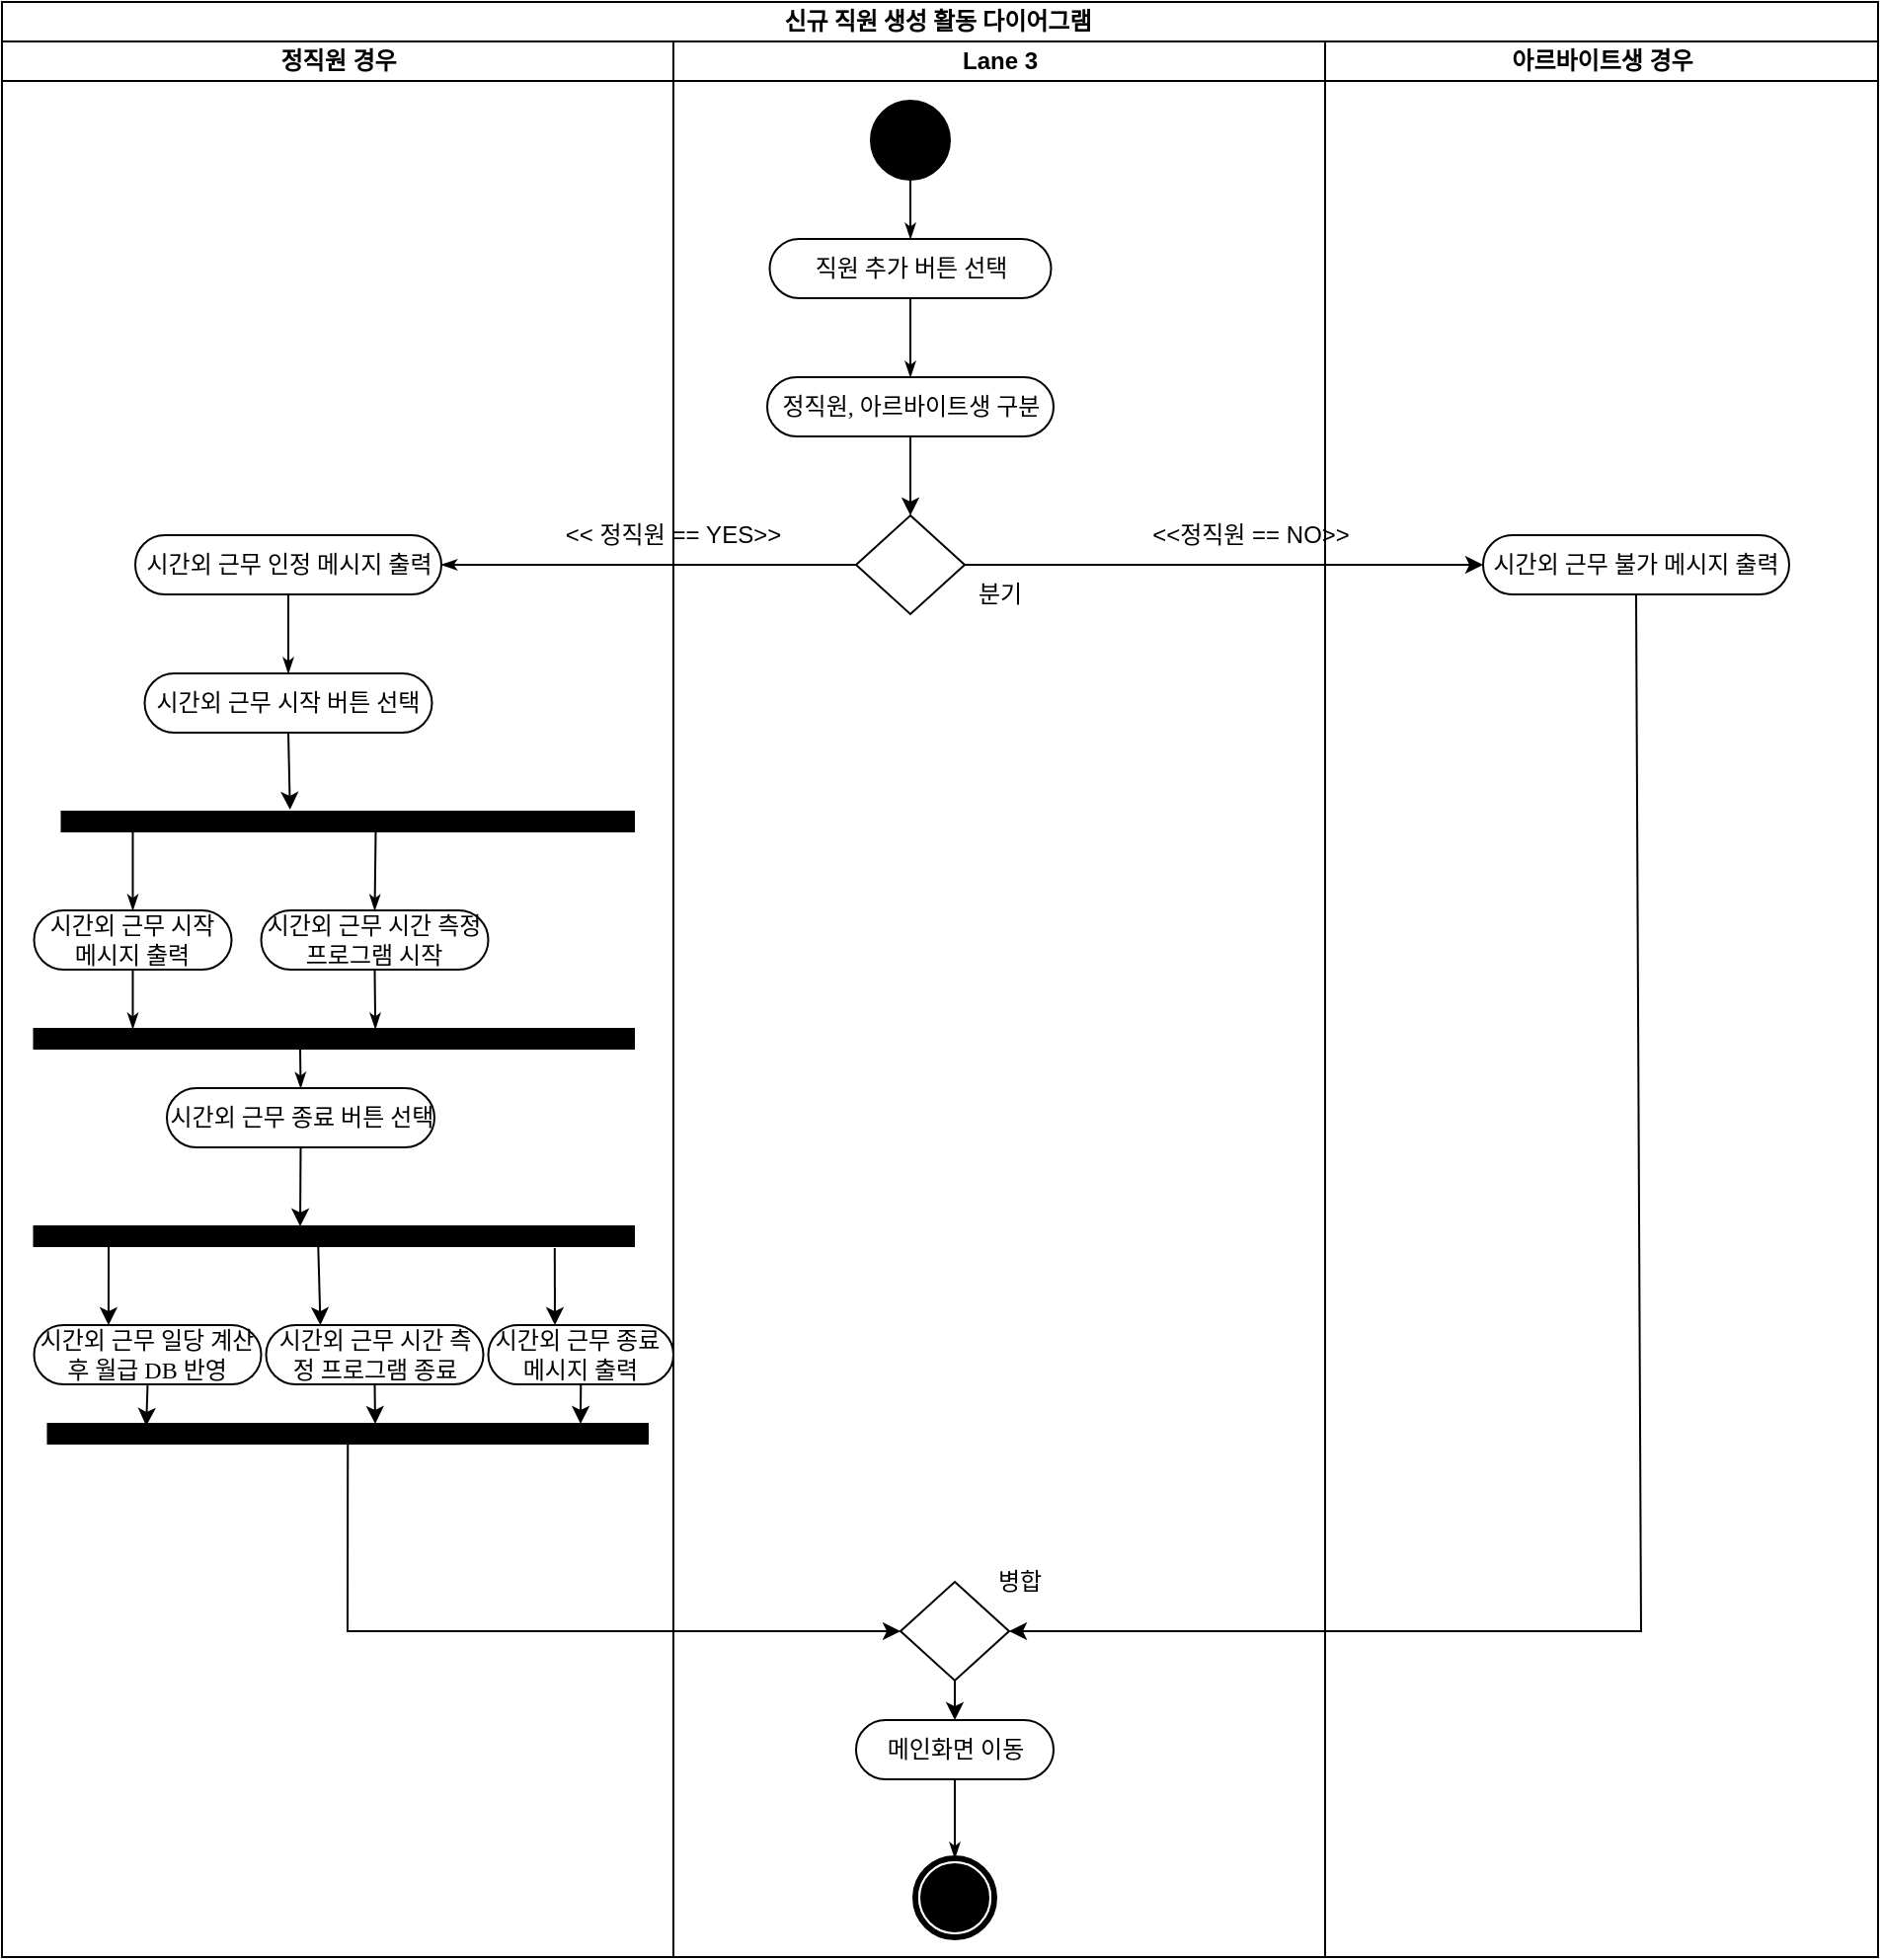 <mxfile version="19.0.0" type="device"><diagram name="Page-1" id="0783ab3e-0a74-02c8-0abd-f7b4e66b4bec"><mxGraphModel dx="1139" dy="738" grid="1" gridSize="10" guides="1" tooltips="1" connect="1" arrows="1" fold="1" page="1" pageScale="1" pageWidth="850" pageHeight="1100" background="none" math="0" shadow="0"><root><mxCell id="0"/><mxCell id="1" parent="0"/><mxCell id="1c1d494c118603dd-1" value="신규 직원 생성 활동 다이어그램&amp;nbsp;" style="swimlane;html=1;childLayout=stackLayout;startSize=20;rounded=0;shadow=0;comic=0;labelBackgroundColor=none;strokeWidth=1;fontFamily=Verdana;fontSize=12;align=center;" parent="1" vertex="1"><mxGeometry x="40" y="20" width="950" height="990" as="geometry"/></mxCell><mxCell id="1c1d494c118603dd-3" value="정직원 경우" style="swimlane;html=1;startSize=20;" parent="1c1d494c118603dd-1" vertex="1"><mxGeometry y="20" width="340" height="970" as="geometry"/></mxCell><mxCell id="1c1d494c118603dd-11" value="시간외 근무 시간 측정&lt;br&gt;프로그램 시작" style="rounded=1;whiteSpace=wrap;html=1;shadow=0;comic=0;labelBackgroundColor=none;strokeWidth=1;fontFamily=Verdana;fontSize=12;align=center;arcSize=50;" parent="1c1d494c118603dd-3" vertex="1"><mxGeometry x="131.25" y="440" width="115" height="30" as="geometry"/></mxCell><mxCell id="1c1d494c118603dd-39" style="edgeStyle=none;rounded=0;html=1;labelBackgroundColor=none;startArrow=none;startFill=0;startSize=5;endArrow=classicThin;endFill=1;endSize=5;jettySize=auto;orthogonalLoop=1;strokeWidth=1;fontFamily=Verdana;fontSize=12;exitX=0.5;exitY=1;exitDx=0;exitDy=0;entryX=0.5;entryY=0;entryDx=0;entryDy=0;" parent="1c1d494c118603dd-3" source="S9BFt_Z2JzMxMcOIXvKN-7" target="S9BFt_Z2JzMxMcOIXvKN-58" edge="1"><mxGeometry relative="1" as="geometry"><mxPoint x="140" y="320" as="targetPoint"/></mxGeometry></mxCell><mxCell id="1c1d494c118603dd-12" value="" style="whiteSpace=wrap;html=1;rounded=0;shadow=0;comic=0;labelBackgroundColor=none;strokeWidth=1;fillColor=#000000;fontFamily=Verdana;fontSize=12;align=center;rotation=0;" parent="1c1d494c118603dd-3" vertex="1"><mxGeometry x="30.25" y="390" width="289.75" height="10" as="geometry"/></mxCell><mxCell id="1c1d494c118603dd-41" style="edgeStyle=none;rounded=0;html=1;labelBackgroundColor=none;startArrow=none;startFill=0;startSize=5;endArrow=classicThin;endFill=1;endSize=5;jettySize=auto;orthogonalLoop=1;strokeWidth=1;fontFamily=Verdana;fontSize=12;" parent="1c1d494c118603dd-3" edge="1"><mxGeometry relative="1" as="geometry"><mxPoint x="151" y="510" as="sourcePoint"/><mxPoint x="151.25" y="530" as="targetPoint"/></mxGeometry></mxCell><mxCell id="S9BFt_Z2JzMxMcOIXvKN-3" value="&amp;lt;&amp;lt; 정직원 == YES&amp;gt;&amp;gt;" style="text;html=1;strokeColor=none;fillColor=none;align=center;verticalAlign=middle;whiteSpace=wrap;rounded=0;" vertex="1" parent="1c1d494c118603dd-3"><mxGeometry x="270" y="240" width="140" height="20" as="geometry"/></mxCell><mxCell id="S9BFt_Z2JzMxMcOIXvKN-7" value="시간외 근무 인정 메시지 출력" style="rounded=1;whiteSpace=wrap;html=1;shadow=0;comic=0;labelBackgroundColor=none;strokeWidth=1;fontFamily=Verdana;fontSize=12;align=center;arcSize=50;" vertex="1" parent="1c1d494c118603dd-3"><mxGeometry x="67.5" y="250" width="155" height="30" as="geometry"/></mxCell><mxCell id="S9BFt_Z2JzMxMcOIXvKN-38" value="시간외 근무 시작&lt;br&gt;메시지 출력" style="rounded=1;whiteSpace=wrap;html=1;shadow=0;comic=0;labelBackgroundColor=none;strokeWidth=1;fontFamily=Verdana;fontSize=12;align=center;arcSize=50;" vertex="1" parent="1c1d494c118603dd-3"><mxGeometry x="16.25" y="440" width="100" height="30" as="geometry"/></mxCell><mxCell id="S9BFt_Z2JzMxMcOIXvKN-39" style="edgeStyle=none;rounded=0;html=1;labelBackgroundColor=none;startArrow=none;startFill=0;startSize=5;endArrow=classicThin;endFill=1;endSize=5;jettySize=auto;orthogonalLoop=1;strokeWidth=1;fontFamily=Verdana;fontSize=12;entryX=0.5;entryY=0;entryDx=0;entryDy=0;" edge="1" parent="1c1d494c118603dd-3" target="S9BFt_Z2JzMxMcOIXvKN-38"><mxGeometry relative="1" as="geometry"><mxPoint x="66.25" y="400" as="sourcePoint"/><mxPoint x="156.607" y="670" as="targetPoint"/></mxGeometry></mxCell><mxCell id="S9BFt_Z2JzMxMcOIXvKN-40" style="edgeStyle=none;rounded=0;html=1;labelBackgroundColor=none;startArrow=none;startFill=0;startSize=5;endArrow=classicThin;endFill=1;endSize=5;jettySize=auto;orthogonalLoop=1;strokeWidth=1;fontFamily=Verdana;fontSize=12;entryX=0.5;entryY=0;entryDx=0;entryDy=0;" edge="1" parent="1c1d494c118603dd-3" target="1c1d494c118603dd-11"><mxGeometry relative="1" as="geometry"><mxPoint x="189.25" y="400" as="sourcePoint"/><mxPoint x="162.25" y="440" as="targetPoint"/></mxGeometry></mxCell><mxCell id="S9BFt_Z2JzMxMcOIXvKN-41" value="" style="whiteSpace=wrap;html=1;rounded=0;shadow=0;comic=0;labelBackgroundColor=none;strokeWidth=1;fillColor=#000000;fontFamily=Verdana;fontSize=12;align=center;rotation=0;" vertex="1" parent="1c1d494c118603dd-3"><mxGeometry x="16.25" y="500" width="303.75" height="10" as="geometry"/></mxCell><mxCell id="S9BFt_Z2JzMxMcOIXvKN-42" style="edgeStyle=none;rounded=0;html=1;labelBackgroundColor=none;startArrow=none;startFill=0;startSize=5;endArrow=classicThin;endFill=1;endSize=5;jettySize=auto;orthogonalLoop=1;strokeWidth=1;fontFamily=Verdana;fontSize=12;exitX=0.5;exitY=1;exitDx=0;exitDy=0;" edge="1" parent="1c1d494c118603dd-3" source="S9BFt_Z2JzMxMcOIXvKN-38"><mxGeometry relative="1" as="geometry"><mxPoint x="170.893" y="630" as="sourcePoint"/><mxPoint x="66.25" y="500" as="targetPoint"/></mxGeometry></mxCell><mxCell id="S9BFt_Z2JzMxMcOIXvKN-43" style="edgeStyle=none;rounded=0;html=1;labelBackgroundColor=none;startArrow=none;startFill=0;startSize=5;endArrow=classicThin;endFill=1;endSize=5;jettySize=auto;orthogonalLoop=1;strokeWidth=1;fontFamily=Verdana;fontSize=12;exitX=0.5;exitY=1;exitDx=0;exitDy=0;entryX=0.569;entryY=0;entryDx=0;entryDy=0;entryPerimeter=0;" edge="1" parent="1c1d494c118603dd-3" source="1c1d494c118603dd-11" target="S9BFt_Z2JzMxMcOIXvKN-41"><mxGeometry relative="1" as="geometry"><mxPoint x="76.25" y="480" as="sourcePoint"/><mxPoint x="189.25" y="495" as="targetPoint"/></mxGeometry></mxCell><mxCell id="S9BFt_Z2JzMxMcOIXvKN-46" value="" style="whiteSpace=wrap;html=1;rounded=0;shadow=0;comic=0;labelBackgroundColor=none;strokeWidth=1;fillColor=#000000;fontFamily=Verdana;fontSize=12;align=center;rotation=0;" vertex="1" parent="1c1d494c118603dd-3"><mxGeometry x="16.25" y="600" width="303.75" height="10" as="geometry"/></mxCell><mxCell id="S9BFt_Z2JzMxMcOIXvKN-52" value="시간외 근무 일당 계산&lt;br&gt;후 월급 DB 반영" style="rounded=1;whiteSpace=wrap;html=1;shadow=0;comic=0;labelBackgroundColor=none;strokeWidth=1;fontFamily=Verdana;fontSize=12;align=center;arcSize=50;" vertex="1" parent="1c1d494c118603dd-3"><mxGeometry x="16.25" y="650" width="115" height="30" as="geometry"/></mxCell><mxCell id="S9BFt_Z2JzMxMcOIXvKN-50" value="" style="endArrow=classic;html=1;rounded=0;entryX=0.328;entryY=0;entryDx=0;entryDy=0;entryPerimeter=0;" edge="1" parent="1c1d494c118603dd-3" target="S9BFt_Z2JzMxMcOIXvKN-52"><mxGeometry width="50" height="50" relative="1" as="geometry"><mxPoint x="54" y="605" as="sourcePoint"/><mxPoint x="84" y="650" as="targetPoint"/></mxGeometry></mxCell><mxCell id="S9BFt_Z2JzMxMcOIXvKN-53" value="시간외 근무 시간 측정 프로그램 종료" style="rounded=1;whiteSpace=wrap;html=1;shadow=0;comic=0;labelBackgroundColor=none;strokeWidth=1;fontFamily=Verdana;fontSize=12;align=center;arcSize=50;" vertex="1" parent="1c1d494c118603dd-3"><mxGeometry x="133.75" y="650" width="110" height="30" as="geometry"/></mxCell><mxCell id="S9BFt_Z2JzMxMcOIXvKN-54" value="" style="endArrow=classic;html=1;rounded=0;entryX=0.25;entryY=0;entryDx=0;entryDy=0;" edge="1" parent="1c1d494c118603dd-3" target="S9BFt_Z2JzMxMcOIXvKN-53"><mxGeometry width="50" height="50" relative="1" as="geometry"><mxPoint x="160" y="605" as="sourcePoint"/><mxPoint x="151.215" y="660" as="targetPoint"/></mxGeometry></mxCell><mxCell id="S9BFt_Z2JzMxMcOIXvKN-51" value="시간외 근무 종료 버튼 선택" style="rounded=1;whiteSpace=wrap;html=1;shadow=0;comic=0;labelBackgroundColor=none;strokeWidth=1;fontFamily=Verdana;fontSize=12;align=center;arcSize=50;" vertex="1" parent="1c1d494c118603dd-3"><mxGeometry x="83.5" y="530" width="135.5" height="30" as="geometry"/></mxCell><mxCell id="S9BFt_Z2JzMxMcOIXvKN-57" value="" style="endArrow=classic;html=1;rounded=0;exitX=0.5;exitY=1;exitDx=0;exitDy=0;" edge="1" parent="1c1d494c118603dd-3" source="S9BFt_Z2JzMxMcOIXvKN-51"><mxGeometry width="50" height="50" relative="1" as="geometry"><mxPoint x="151.25" y="580" as="sourcePoint"/><mxPoint x="151" y="600" as="targetPoint"/></mxGeometry></mxCell><mxCell id="S9BFt_Z2JzMxMcOIXvKN-58" value="시간외 근무 시작 버튼 선택" style="rounded=1;whiteSpace=wrap;html=1;shadow=0;comic=0;labelBackgroundColor=none;strokeWidth=1;fontFamily=Verdana;fontSize=12;align=center;arcSize=50;" vertex="1" parent="1c1d494c118603dd-3"><mxGeometry x="72.25" y="320" width="145.5" height="30" as="geometry"/></mxCell><mxCell id="S9BFt_Z2JzMxMcOIXvKN-59" value="" style="endArrow=classic;html=1;rounded=0;exitX=0.5;exitY=1;exitDx=0;exitDy=0;entryX=0.399;entryY=-0.1;entryDx=0;entryDy=0;entryPerimeter=0;" edge="1" parent="1c1d494c118603dd-3" source="S9BFt_Z2JzMxMcOIXvKN-58" target="1c1d494c118603dd-12"><mxGeometry width="50" height="50" relative="1" as="geometry"><mxPoint x="360" y="500" as="sourcePoint"/><mxPoint x="410" y="450" as="targetPoint"/></mxGeometry></mxCell><mxCell id="S9BFt_Z2JzMxMcOIXvKN-60" value="시간외 근무 종료&amp;nbsp;&lt;br&gt;메시지 출력" style="rounded=1;whiteSpace=wrap;html=1;shadow=0;comic=0;labelBackgroundColor=none;strokeWidth=1;fontFamily=Verdana;fontSize=12;align=center;arcSize=50;" vertex="1" parent="1c1d494c118603dd-3"><mxGeometry x="246.25" y="650" width="93.75" height="30" as="geometry"/></mxCell><mxCell id="S9BFt_Z2JzMxMcOIXvKN-61" value="" style="endArrow=classic;html=1;rounded=0;exitX=0.868;exitY=1.1;exitDx=0;exitDy=0;exitPerimeter=0;" edge="1" parent="1c1d494c118603dd-3" source="S9BFt_Z2JzMxMcOIXvKN-46"><mxGeometry width="50" height="50" relative="1" as="geometry"><mxPoint x="170" y="615" as="sourcePoint"/><mxPoint x="280" y="650" as="targetPoint"/></mxGeometry></mxCell><mxCell id="S9BFt_Z2JzMxMcOIXvKN-86" value="" style="whiteSpace=wrap;html=1;rounded=0;shadow=0;comic=0;labelBackgroundColor=none;strokeWidth=1;fillColor=#000000;fontFamily=Verdana;fontSize=12;align=center;rotation=0;" vertex="1" parent="1c1d494c118603dd-3"><mxGeometry x="23.25" y="700" width="303.75" height="10" as="geometry"/></mxCell><mxCell id="S9BFt_Z2JzMxMcOIXvKN-87" value="" style="endArrow=classic;html=1;rounded=0;exitX=0.5;exitY=1;exitDx=0;exitDy=0;entryX=0.164;entryY=0.1;entryDx=0;entryDy=0;entryPerimeter=0;" edge="1" parent="1c1d494c118603dd-3" source="S9BFt_Z2JzMxMcOIXvKN-52" target="S9BFt_Z2JzMxMcOIXvKN-86"><mxGeometry width="50" height="50" relative="1" as="geometry"><mxPoint x="360" y="680" as="sourcePoint"/><mxPoint x="410" y="630" as="targetPoint"/></mxGeometry></mxCell><mxCell id="S9BFt_Z2JzMxMcOIXvKN-88" value="" style="endArrow=classic;html=1;rounded=0;exitX=0.5;exitY=1;exitDx=0;exitDy=0;" edge="1" parent="1c1d494c118603dd-3" source="S9BFt_Z2JzMxMcOIXvKN-53"><mxGeometry width="50" height="50" relative="1" as="geometry"><mxPoint x="360" y="680" as="sourcePoint"/><mxPoint x="189" y="700" as="targetPoint"/></mxGeometry></mxCell><mxCell id="S9BFt_Z2JzMxMcOIXvKN-89" value="" style="endArrow=classic;html=1;rounded=0;exitX=0.5;exitY=1;exitDx=0;exitDy=0;entryX=0.888;entryY=0;entryDx=0;entryDy=0;entryPerimeter=0;" edge="1" parent="1c1d494c118603dd-3" source="S9BFt_Z2JzMxMcOIXvKN-60" target="S9BFt_Z2JzMxMcOIXvKN-86"><mxGeometry width="50" height="50" relative="1" as="geometry"><mxPoint x="360" y="680" as="sourcePoint"/><mxPoint x="410" y="630" as="targetPoint"/></mxGeometry></mxCell><mxCell id="1c1d494c118603dd-4" value="Lane 3" style="swimlane;html=1;startSize=20;" parent="1c1d494c118603dd-1" vertex="1"><mxGeometry x="340" y="20" width="330" height="970" as="geometry"/></mxCell><mxCell id="60571a20871a0731-8" value="직원 추가 버튼 선택" style="rounded=1;whiteSpace=wrap;html=1;shadow=0;comic=0;labelBackgroundColor=none;strokeWidth=1;fontFamily=Verdana;fontSize=12;align=center;arcSize=50;" parent="1c1d494c118603dd-4" vertex="1"><mxGeometry x="48.75" y="100" width="142.5" height="30" as="geometry"/></mxCell><mxCell id="1c1d494c118603dd-5" value="정직원, 아르바이트생 구분" style="rounded=1;whiteSpace=wrap;html=1;shadow=0;comic=0;labelBackgroundColor=none;strokeWidth=1;fontFamily=Verdana;fontSize=12;align=center;arcSize=50;" parent="1c1d494c118603dd-4" vertex="1"><mxGeometry x="47.5" y="170" width="145" height="30" as="geometry"/></mxCell><mxCell id="1c1d494c118603dd-37" style="edgeStyle=none;rounded=0;html=1;labelBackgroundColor=none;startArrow=none;startFill=0;startSize=5;endArrow=classicThin;endFill=1;endSize=5;jettySize=auto;orthogonalLoop=1;strokeWidth=1;fontFamily=Verdana;fontSize=12;exitX=0.5;exitY=1;exitDx=0;exitDy=0;entryX=0.5;entryY=0;entryDx=0;entryDy=0;" parent="1c1d494c118603dd-4" source="60571a20871a0731-8" target="1c1d494c118603dd-5" edge="1"><mxGeometry relative="1" as="geometry"><mxPoint x="70.565" y="298" as="sourcePoint"/><mxPoint x="105" y="160" as="targetPoint"/></mxGeometry></mxCell><mxCell id="1c1d494c118603dd-45" style="edgeStyle=none;rounded=0;html=1;labelBackgroundColor=none;startArrow=none;startFill=0;startSize=5;endArrow=classicThin;endFill=1;endSize=5;jettySize=auto;orthogonalLoop=1;strokeWidth=1;fontFamily=Verdana;fontSize=12" parent="1c1d494c118603dd-4" source="1c1d494c118603dd-19" target="60571a20871a0731-5" edge="1"><mxGeometry relative="1" as="geometry"/></mxCell><mxCell id="1c1d494c118603dd-19" value="메인화면 이동" style="rounded=1;whiteSpace=wrap;html=1;shadow=0;comic=0;labelBackgroundColor=none;strokeWidth=1;fontFamily=Verdana;fontSize=12;align=center;arcSize=50;" parent="1c1d494c118603dd-4" vertex="1"><mxGeometry x="92.5" y="850" width="100" height="30" as="geometry"/></mxCell><mxCell id="60571a20871a0731-5" value="" style="shape=mxgraph.bpmn.shape;html=1;verticalLabelPosition=bottom;labelBackgroundColor=#ffffff;verticalAlign=top;perimeter=ellipsePerimeter;outline=end;symbol=terminate;rounded=0;shadow=0;comic=0;strokeWidth=1;fontFamily=Verdana;fontSize=12;align=center;" parent="1c1d494c118603dd-4" vertex="1"><mxGeometry x="122.5" y="920" width="40" height="40" as="geometry"/></mxCell><mxCell id="60571a20871a0731-4" value="" style="ellipse;whiteSpace=wrap;html=1;rounded=0;shadow=0;comic=0;labelBackgroundColor=none;strokeWidth=1;fillColor=#000000;fontFamily=Verdana;fontSize=12;align=center;" parent="1c1d494c118603dd-4" vertex="1"><mxGeometry x="100" y="30" width="40" height="40" as="geometry"/></mxCell><mxCell id="1c1d494c118603dd-27" style="edgeStyle=orthogonalEdgeStyle;rounded=0;html=1;labelBackgroundColor=none;startArrow=none;startFill=0;startSize=5;endArrow=classicThin;endFill=1;endSize=5;jettySize=auto;orthogonalLoop=1;strokeWidth=1;fontFamily=Verdana;fontSize=12" parent="1c1d494c118603dd-4" source="60571a20871a0731-4" target="60571a20871a0731-8" edge="1"><mxGeometry relative="1" as="geometry"/></mxCell><mxCell id="S9BFt_Z2JzMxMcOIXvKN-1" value="" style="rhombus;whiteSpace=wrap;html=1;" vertex="1" parent="1c1d494c118603dd-4"><mxGeometry x="92.5" y="240" width="55" height="50" as="geometry"/></mxCell><mxCell id="S9BFt_Z2JzMxMcOIXvKN-2" value="" style="endArrow=classic;html=1;rounded=0;exitX=0.5;exitY=1;exitDx=0;exitDy=0;entryX=0.5;entryY=0;entryDx=0;entryDy=0;" edge="1" parent="1c1d494c118603dd-4" source="1c1d494c118603dd-5" target="S9BFt_Z2JzMxMcOIXvKN-1"><mxGeometry width="50" height="50" relative="1" as="geometry"><mxPoint x="110" y="380" as="sourcePoint"/><mxPoint x="160" y="330" as="targetPoint"/></mxGeometry></mxCell><mxCell id="S9BFt_Z2JzMxMcOIXvKN-4" value="&amp;lt;&amp;lt;정직원 == NO&amp;gt;&amp;gt;" style="text;html=1;strokeColor=none;fillColor=none;align=center;verticalAlign=middle;whiteSpace=wrap;rounded=0;" vertex="1" parent="1c1d494c118603dd-4"><mxGeometry x="240" y="240" width="105" height="20" as="geometry"/></mxCell><mxCell id="S9BFt_Z2JzMxMcOIXvKN-45" value="" style="rhombus;whiteSpace=wrap;html=1;" vertex="1" parent="1c1d494c118603dd-4"><mxGeometry x="115" y="780" width="55" height="50" as="geometry"/></mxCell><mxCell id="S9BFt_Z2JzMxMcOIXvKN-92" value="" style="endArrow=classic;html=1;rounded=0;exitX=0.5;exitY=1;exitDx=0;exitDy=0;entryX=0.5;entryY=0;entryDx=0;entryDy=0;" edge="1" parent="1c1d494c118603dd-4" source="S9BFt_Z2JzMxMcOIXvKN-45" target="1c1d494c118603dd-19"><mxGeometry width="50" height="50" relative="1" as="geometry"><mxPoint x="20" y="820" as="sourcePoint"/><mxPoint x="70" y="770" as="targetPoint"/></mxGeometry></mxCell><mxCell id="S9BFt_Z2JzMxMcOIXvKN-93" value="분기" style="text;html=1;strokeColor=none;fillColor=none;align=center;verticalAlign=middle;whiteSpace=wrap;rounded=0;" vertex="1" parent="1c1d494c118603dd-4"><mxGeometry x="112.5" y="270" width="105" height="20" as="geometry"/></mxCell><mxCell id="S9BFt_Z2JzMxMcOIXvKN-94" style="edgeStyle=orthogonalEdgeStyle;rounded=0;orthogonalLoop=1;jettySize=auto;html=1;exitX=0.5;exitY=1;exitDx=0;exitDy=0;" edge="1" parent="1c1d494c118603dd-4" source="S9BFt_Z2JzMxMcOIXvKN-93" target="S9BFt_Z2JzMxMcOIXvKN-93"><mxGeometry relative="1" as="geometry"/></mxCell><mxCell id="S9BFt_Z2JzMxMcOIXvKN-95" value="병합" style="text;html=1;strokeColor=none;fillColor=none;align=center;verticalAlign=middle;whiteSpace=wrap;rounded=0;" vertex="1" parent="1c1d494c118603dd-4"><mxGeometry x="122.5" y="770" width="105" height="20" as="geometry"/></mxCell><mxCell id="1c1d494c118603dd-36" style="edgeStyle=none;rounded=0;html=1;labelBackgroundColor=none;startArrow=none;startFill=0;startSize=5;endArrow=classicThin;endFill=1;endSize=5;jettySize=auto;orthogonalLoop=1;strokeWidth=1;fontFamily=Verdana;fontSize=12;exitX=0;exitY=0.5;exitDx=0;exitDy=0;entryX=1;entryY=0.5;entryDx=0;entryDy=0;" parent="1c1d494c118603dd-1" source="S9BFt_Z2JzMxMcOIXvKN-1" target="S9BFt_Z2JzMxMcOIXvKN-7" edge="1"><mxGeometry relative="1" as="geometry"><mxPoint x="180" y="383.043" as="sourcePoint"/><mxPoint x="230" y="280" as="targetPoint"/></mxGeometry></mxCell><mxCell id="S9BFt_Z2JzMxMcOIXvKN-10" value="아르바이트생 경우" style="swimlane;html=1;startSize=20;" vertex="1" parent="1c1d494c118603dd-1"><mxGeometry x="670" y="20" width="280" height="970" as="geometry"/></mxCell><mxCell id="S9BFt_Z2JzMxMcOIXvKN-36" value="시간외 근무 불가 메시지 출력" style="rounded=1;whiteSpace=wrap;html=1;shadow=0;comic=0;labelBackgroundColor=none;strokeWidth=1;fontFamily=Verdana;fontSize=12;align=center;arcSize=50;" vertex="1" parent="S9BFt_Z2JzMxMcOIXvKN-10"><mxGeometry x="80" y="250" width="155" height="30" as="geometry"/></mxCell><mxCell id="S9BFt_Z2JzMxMcOIXvKN-6" value="" style="endArrow=classic;html=1;rounded=0;exitX=1;exitY=0.5;exitDx=0;exitDy=0;entryX=0;entryY=0.5;entryDx=0;entryDy=0;" edge="1" parent="1c1d494c118603dd-1" source="S9BFt_Z2JzMxMcOIXvKN-1" target="S9BFt_Z2JzMxMcOIXvKN-36"><mxGeometry width="50" height="50" relative="1" as="geometry"><mxPoint x="360" y="380" as="sourcePoint"/><mxPoint x="560" y="285" as="targetPoint"/></mxGeometry></mxCell><mxCell id="S9BFt_Z2JzMxMcOIXvKN-90" value="" style="endArrow=classic;html=1;rounded=0;exitX=0.5;exitY=1;exitDx=0;exitDy=0;entryX=0;entryY=0.5;entryDx=0;entryDy=0;" edge="1" parent="1c1d494c118603dd-1" source="S9BFt_Z2JzMxMcOIXvKN-86" target="S9BFt_Z2JzMxMcOIXvKN-45"><mxGeometry width="50" height="50" relative="1" as="geometry"><mxPoint x="360" y="670" as="sourcePoint"/><mxPoint x="410" y="620" as="targetPoint"/><Array as="points"><mxPoint x="175" y="825"/></Array></mxGeometry></mxCell><mxCell id="S9BFt_Z2JzMxMcOIXvKN-91" value="" style="endArrow=classic;html=1;rounded=0;exitX=0.5;exitY=1;exitDx=0;exitDy=0;entryX=1;entryY=0.5;entryDx=0;entryDy=0;" edge="1" parent="1c1d494c118603dd-1" source="S9BFt_Z2JzMxMcOIXvKN-36" target="S9BFt_Z2JzMxMcOIXvKN-45"><mxGeometry width="50" height="50" relative="1" as="geometry"><mxPoint x="360" y="670" as="sourcePoint"/><mxPoint x="410" y="620" as="targetPoint"/><Array as="points"><mxPoint x="830" y="825"/></Array></mxGeometry></mxCell></root></mxGraphModel></diagram></mxfile>